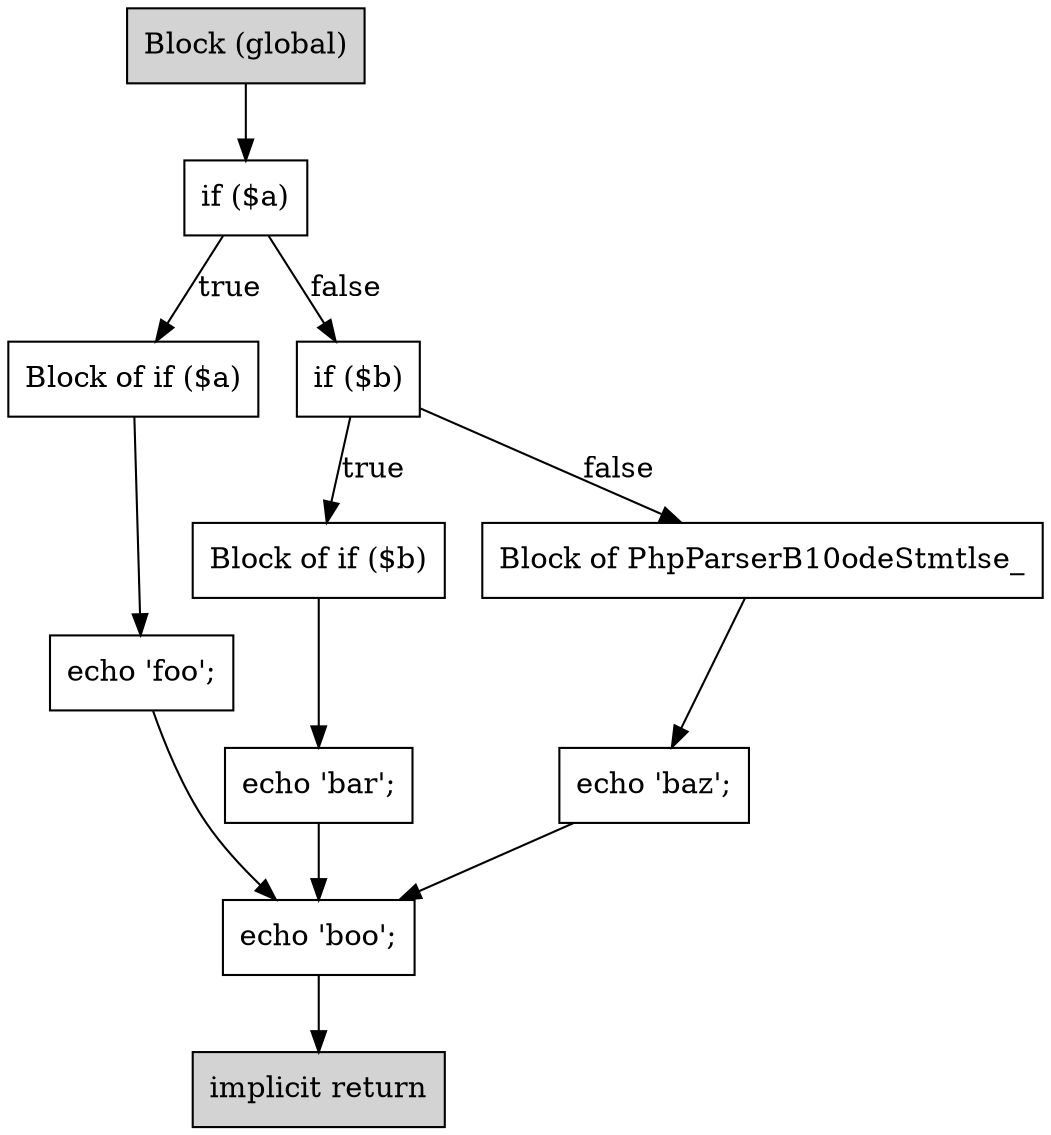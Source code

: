 digraph G {
    B1 [shape=box,label="implicit return",style=filled]
    B2 [shape=box,label="Block (global)",style=filled]
    B2 -> B3
    B4 [shape=box,label="echo 'foo';"]
    B4 -> B5
    B5 [shape=box,label="echo 'boo';"]
    B5 -> B1
    B6 [shape=box,label="Block of if ($a)"]
    B6 -> B4
    B7 [shape=box,label="echo 'bar';"]
    B7 -> B5
    B8 [shape=box,label="Block of if ($b)"]
    B8 -> B7
    B9 [shape=box,label="echo 'baz';"]
    B9 -> B5
    B10 [shape=box,label="Block of PhpParser\Node\Stmt\Else_"]
    B10 -> B9
    B3 [shape=box,label="if ($a)"]
    B3 -> B6 [label="true"]
    B3 -> B11 [label="false"]
    B11 [shape=box,label="if ($b)"]
    B11 -> B8 [label="true"]
    B11 -> B10 [label="false"]
}